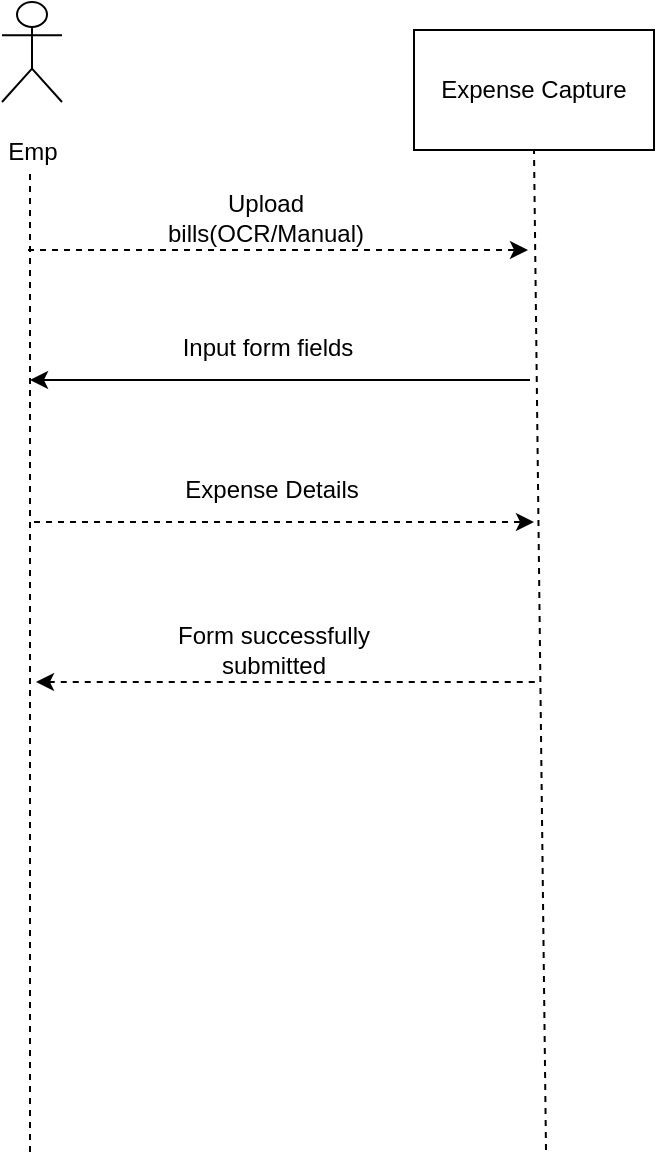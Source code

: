 <mxfile version="21.1.5" type="github">
  <diagram name="Page-1" id="wMTLCXlPNrGBsUAhOkH2">
    <mxGraphModel dx="1076" dy="634" grid="1" gridSize="10" guides="1" tooltips="1" connect="1" arrows="1" fold="1" page="1" pageScale="1" pageWidth="827" pageHeight="1169" math="0" shadow="0">
      <root>
        <mxCell id="0" />
        <mxCell id="1" parent="0" />
        <mxCell id="4z9svNgHc_a4hs06aCFs-1" value="Expense Capture" style="rounded=0;whiteSpace=wrap;html=1;" vertex="1" parent="1">
          <mxGeometry x="294" y="80" width="120" height="60" as="geometry" />
        </mxCell>
        <mxCell id="4z9svNgHc_a4hs06aCFs-2" value="Emp" style="shape=umlActor;verticalLabelPosition=bottom;verticalAlign=middle;html=1;outlineConnect=0;" vertex="1" parent="1">
          <mxGeometry x="88" y="66" width="30" height="50" as="geometry" />
        </mxCell>
        <mxCell id="4z9svNgHc_a4hs06aCFs-3" value="" style="endArrow=none;dashed=1;html=1;rounded=0;entryX=0.5;entryY=1;entryDx=0;entryDy=0;" edge="1" parent="1" target="4z9svNgHc_a4hs06aCFs-1">
          <mxGeometry width="50" height="50" relative="1" as="geometry">
            <mxPoint x="360" y="640" as="sourcePoint" />
            <mxPoint x="440" y="300" as="targetPoint" />
          </mxGeometry>
        </mxCell>
        <mxCell id="4z9svNgHc_a4hs06aCFs-4" value="" style="endArrow=none;dashed=1;html=1;rounded=0;" edge="1" parent="1">
          <mxGeometry width="50" height="50" relative="1" as="geometry">
            <mxPoint x="102" y="641" as="sourcePoint" />
            <mxPoint x="102" y="151" as="targetPoint" />
          </mxGeometry>
        </mxCell>
        <mxCell id="4z9svNgHc_a4hs06aCFs-5" value="" style="endArrow=classic;html=1;rounded=0;dashed=1;" edge="1" parent="1">
          <mxGeometry width="50" height="50" relative="1" as="geometry">
            <mxPoint x="101" y="190" as="sourcePoint" />
            <mxPoint x="351" y="190" as="targetPoint" />
          </mxGeometry>
        </mxCell>
        <mxCell id="4z9svNgHc_a4hs06aCFs-6" value="Upload bills(OCR/Manual)" style="text;html=1;strokeColor=none;fillColor=none;align=center;verticalAlign=middle;whiteSpace=wrap;rounded=0;" vertex="1" parent="1">
          <mxGeometry x="160" y="159" width="120" height="30" as="geometry" />
        </mxCell>
        <mxCell id="4z9svNgHc_a4hs06aCFs-10" value="" style="endArrow=none;html=1;rounded=0;endFill=0;startArrow=classic;startFill=1;" edge="1" parent="1">
          <mxGeometry width="50" height="50" relative="1" as="geometry">
            <mxPoint x="102" y="255" as="sourcePoint" />
            <mxPoint x="352" y="255" as="targetPoint" />
          </mxGeometry>
        </mxCell>
        <mxCell id="4z9svNgHc_a4hs06aCFs-11" value="Input form fields" style="text;html=1;strokeColor=none;fillColor=none;align=center;verticalAlign=middle;whiteSpace=wrap;rounded=0;" vertex="1" parent="1">
          <mxGeometry x="161" y="224" width="120" height="30" as="geometry" />
        </mxCell>
        <mxCell id="4z9svNgHc_a4hs06aCFs-12" value="" style="endArrow=classic;html=1;rounded=0;dashed=1;" edge="1" parent="1">
          <mxGeometry width="50" height="50" relative="1" as="geometry">
            <mxPoint x="104" y="326" as="sourcePoint" />
            <mxPoint x="354" y="326" as="targetPoint" />
          </mxGeometry>
        </mxCell>
        <mxCell id="4z9svNgHc_a4hs06aCFs-13" value="Expense Details" style="text;html=1;strokeColor=none;fillColor=none;align=center;verticalAlign=middle;whiteSpace=wrap;rounded=0;" vertex="1" parent="1">
          <mxGeometry x="163" y="295" width="120" height="30" as="geometry" />
        </mxCell>
        <mxCell id="4z9svNgHc_a4hs06aCFs-14" value="" style="endArrow=none;html=1;rounded=0;endFill=0;startArrow=classic;startFill=1;dashed=1;" edge="1" parent="1">
          <mxGeometry width="50" height="50" relative="1" as="geometry">
            <mxPoint x="105" y="406" as="sourcePoint" />
            <mxPoint x="355" y="406" as="targetPoint" />
          </mxGeometry>
        </mxCell>
        <mxCell id="4z9svNgHc_a4hs06aCFs-15" value="Form successfully submitted" style="text;html=1;strokeColor=none;fillColor=none;align=center;verticalAlign=middle;whiteSpace=wrap;rounded=0;" vertex="1" parent="1">
          <mxGeometry x="164" y="375" width="120" height="30" as="geometry" />
        </mxCell>
      </root>
    </mxGraphModel>
  </diagram>
</mxfile>
